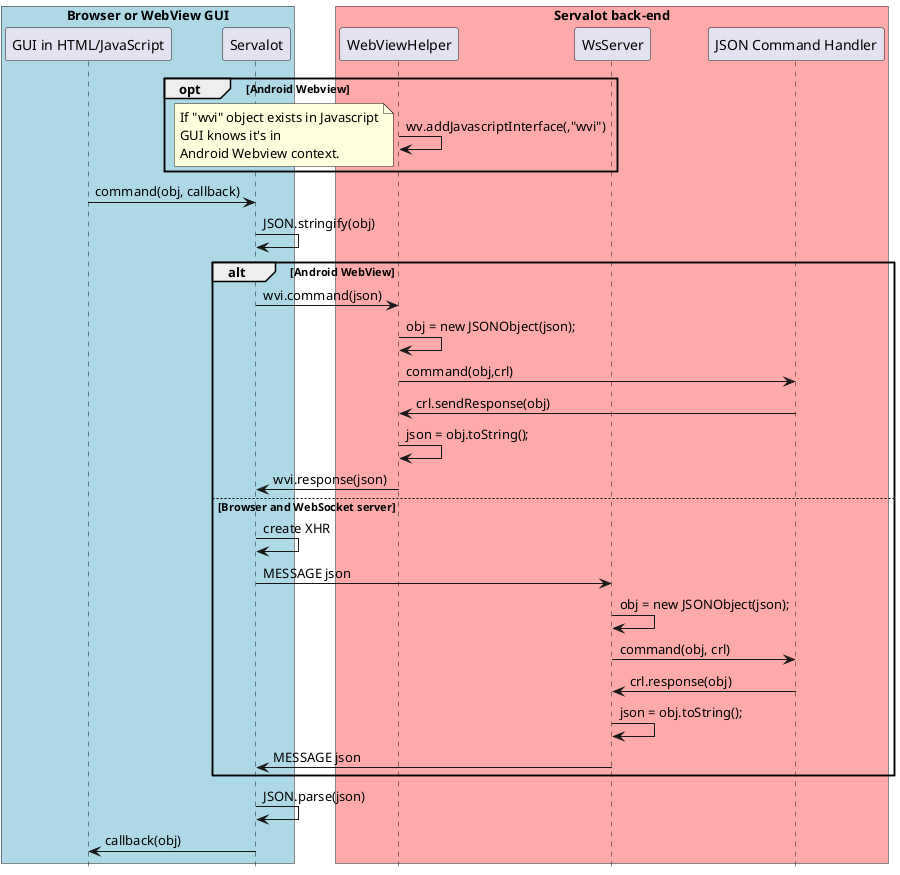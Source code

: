 @startuml
hide footbox

box "Browser or WebView GUI" #LightBlue
  participant "GUI in HTML/JavaScript" as gui
  participant Servalot
end box

box "Servalot back-end" #FAA
  participant WebViewHelper
  participant WsServer
  participant "JSON Command Handler" as handler
end box

opt Android Webview
  WebViewHelper -> WebViewHelper: wv.addJavascriptInterface(,"wvi")
  note left: If "wvi" object exists in Javascript\nGUI knows it's in\nAndroid Webview context.
end

gui -> Servalot: command(obj, callback)
Servalot -> Servalot: JSON.stringify(obj)

alt Android WebView
  Servalot -> WebViewHelper: wvi.command(json)
  WebViewHelper -> WebViewHelper: obj = new JSONObject(json);
  WebViewHelper -> handler: command(obj,crl)
  handler -> WebViewHelper: crl.sendResponse(obj)
  WebViewHelper -> WebViewHelper: json = obj.toString();
  WebViewHelper -> Servalot: wvi.response(json)
else Browser and WebSocket server
  Servalot -> Servalot: create XHR
  Servalot -> WsServer : MESSAGE json
  WsServer -> WsServer: obj = new JSONObject(json);
  WsServer -> handler: command(obj, crl)
  handler -> WsServer: crl.response(obj)
  WsServer -> WsServer: json = obj.toString();
  WsServer -> Servalot: MESSAGE json
end

Servalot -> Servalot: JSON.parse(json)
Servalot -> gui: callback(obj)
@enduml
